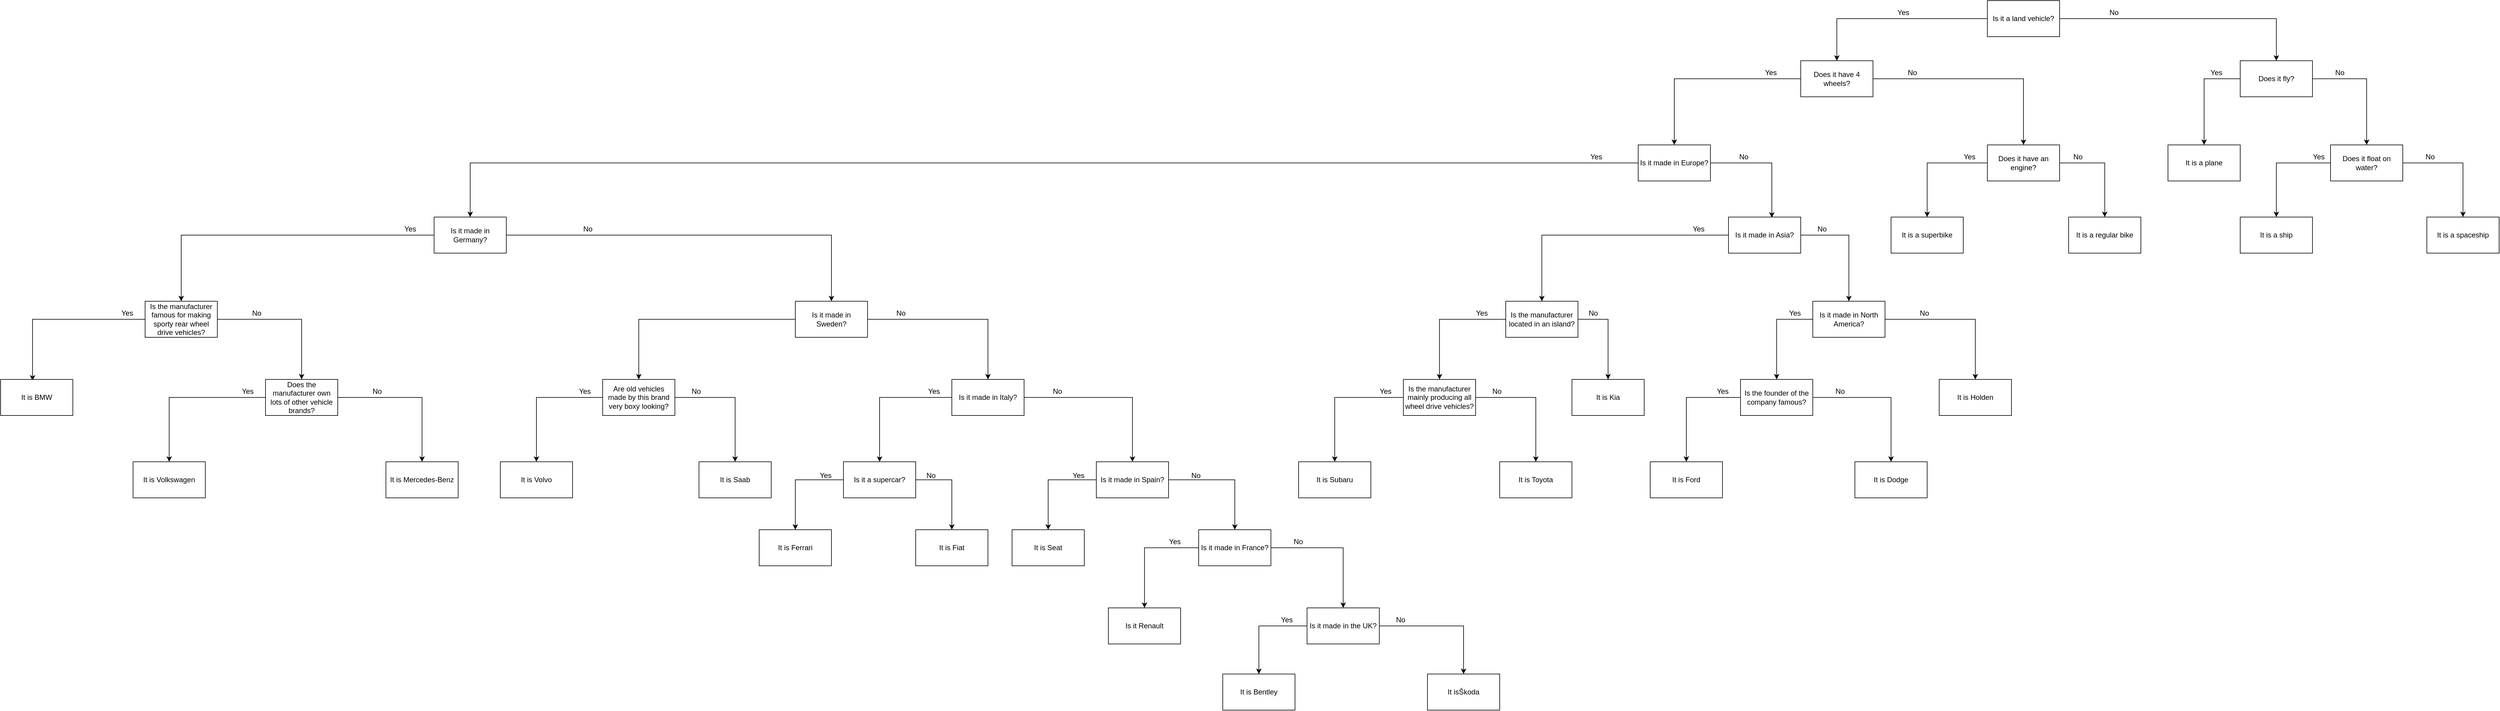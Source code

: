 <mxfile version="14.3.0" type="github">
  <diagram id="v0tCK7hvLTf_ZGROnLf3" name="Page-1">
    <mxGraphModel dx="7631" dy="2246" grid="1" gridSize="10" guides="1" tooltips="1" connect="1" arrows="1" fold="1" page="1" pageScale="1" pageWidth="1169" pageHeight="1654" math="0" shadow="0">
      <root>
        <mxCell id="0" />
        <mxCell id="1" parent="0" />
        <mxCell id="d1zsz3syYBLmQ0Gh38gO-14" style="edgeStyle=orthogonalEdgeStyle;rounded=0;orthogonalLoop=1;jettySize=auto;html=1;exitX=0;exitY=0.5;exitDx=0;exitDy=0;" edge="1" parent="1" source="d1zsz3syYBLmQ0Gh38gO-1" target="d1zsz3syYBLmQ0Gh38gO-4">
          <mxGeometry relative="1" as="geometry">
            <Array as="points">
              <mxPoint x="250" y="90" />
            </Array>
          </mxGeometry>
        </mxCell>
        <mxCell id="d1zsz3syYBLmQ0Gh38gO-15" style="edgeStyle=orthogonalEdgeStyle;rounded=0;orthogonalLoop=1;jettySize=auto;html=1;entryX=0.5;entryY=0;entryDx=0;entryDy=0;" edge="1" parent="1" source="d1zsz3syYBLmQ0Gh38gO-1" target="d1zsz3syYBLmQ0Gh38gO-5">
          <mxGeometry relative="1" as="geometry" />
        </mxCell>
        <mxCell id="d1zsz3syYBLmQ0Gh38gO-1" value="Is it a land vehicle?" style="rounded=0;whiteSpace=wrap;html=1;" vertex="1" parent="1">
          <mxGeometry x="500" y="60" width="120" height="60" as="geometry" />
        </mxCell>
        <mxCell id="d1zsz3syYBLmQ0Gh38gO-3" value="&lt;div&gt;Is it a car?&lt;/div&gt;" style="rounded=0;whiteSpace=wrap;html=1;" vertex="1" parent="1">
          <mxGeometry x="190" y="160" width="120" height="60" as="geometry" />
        </mxCell>
        <mxCell id="d1zsz3syYBLmQ0Gh38gO-27" style="edgeStyle=orthogonalEdgeStyle;rounded=0;orthogonalLoop=1;jettySize=auto;html=1;" edge="1" parent="1" source="d1zsz3syYBLmQ0Gh38gO-4" target="d1zsz3syYBLmQ0Gh38gO-26">
          <mxGeometry relative="1" as="geometry" />
        </mxCell>
        <mxCell id="d1zsz3syYBLmQ0Gh38gO-36" style="edgeStyle=orthogonalEdgeStyle;rounded=0;orthogonalLoop=1;jettySize=auto;html=1;" edge="1" parent="1" source="d1zsz3syYBLmQ0Gh38gO-4" target="d1zsz3syYBLmQ0Gh38gO-32">
          <mxGeometry relative="1" as="geometry" />
        </mxCell>
        <mxCell id="d1zsz3syYBLmQ0Gh38gO-4" value="&lt;div&gt;Does it have 4 wheels?&lt;/div&gt;" style="rounded=0;whiteSpace=wrap;html=1;" vertex="1" parent="1">
          <mxGeometry x="190" y="160" width="120" height="60" as="geometry" />
        </mxCell>
        <mxCell id="d1zsz3syYBLmQ0Gh38gO-16" style="edgeStyle=orthogonalEdgeStyle;rounded=0;orthogonalLoop=1;jettySize=auto;html=1;entryX=0.5;entryY=0;entryDx=0;entryDy=0;" edge="1" parent="1" source="d1zsz3syYBLmQ0Gh38gO-5" target="d1zsz3syYBLmQ0Gh38gO-6">
          <mxGeometry relative="1" as="geometry">
            <Array as="points">
              <mxPoint x="860" y="190" />
            </Array>
          </mxGeometry>
        </mxCell>
        <mxCell id="d1zsz3syYBLmQ0Gh38gO-17" style="edgeStyle=orthogonalEdgeStyle;rounded=0;orthogonalLoop=1;jettySize=auto;html=1;" edge="1" parent="1" source="d1zsz3syYBLmQ0Gh38gO-5" target="d1zsz3syYBLmQ0Gh38gO-7">
          <mxGeometry relative="1" as="geometry" />
        </mxCell>
        <mxCell id="d1zsz3syYBLmQ0Gh38gO-5" value="&lt;div&gt;Does it fly?&lt;br&gt;&lt;/div&gt;" style="rounded=0;whiteSpace=wrap;html=1;" vertex="1" parent="1">
          <mxGeometry x="920" y="160" width="120" height="60" as="geometry" />
        </mxCell>
        <mxCell id="d1zsz3syYBLmQ0Gh38gO-6" value="&lt;div&gt;It is a plane&lt;/div&gt;" style="rounded=0;whiteSpace=wrap;html=1;" vertex="1" parent="1">
          <mxGeometry x="800" y="300" width="120" height="60" as="geometry" />
        </mxCell>
        <mxCell id="d1zsz3syYBLmQ0Gh38gO-18" style="edgeStyle=orthogonalEdgeStyle;rounded=0;orthogonalLoop=1;jettySize=auto;html=1;entryX=0.5;entryY=0;entryDx=0;entryDy=0;" edge="1" parent="1" source="d1zsz3syYBLmQ0Gh38gO-7" target="d1zsz3syYBLmQ0Gh38gO-8">
          <mxGeometry relative="1" as="geometry">
            <Array as="points">
              <mxPoint x="980" y="330" />
            </Array>
          </mxGeometry>
        </mxCell>
        <mxCell id="d1zsz3syYBLmQ0Gh38gO-19" style="edgeStyle=orthogonalEdgeStyle;rounded=0;orthogonalLoop=1;jettySize=auto;html=1;entryX=0.5;entryY=0;entryDx=0;entryDy=0;" edge="1" parent="1" source="d1zsz3syYBLmQ0Gh38gO-7" target="d1zsz3syYBLmQ0Gh38gO-9">
          <mxGeometry relative="1" as="geometry" />
        </mxCell>
        <mxCell id="d1zsz3syYBLmQ0Gh38gO-7" value="&lt;div&gt;Does it float on water?&lt;/div&gt;" style="rounded=0;whiteSpace=wrap;html=1;" vertex="1" parent="1">
          <mxGeometry x="1070" y="300" width="120" height="60" as="geometry" />
        </mxCell>
        <mxCell id="d1zsz3syYBLmQ0Gh38gO-8" value="It is a ship" style="rounded=0;whiteSpace=wrap;html=1;" vertex="1" parent="1">
          <mxGeometry x="920" y="420" width="120" height="60" as="geometry" />
        </mxCell>
        <mxCell id="d1zsz3syYBLmQ0Gh38gO-9" value="It is a spaceship" style="rounded=0;whiteSpace=wrap;html=1;" vertex="1" parent="1">
          <mxGeometry x="1230" y="420" width="120" height="60" as="geometry" />
        </mxCell>
        <mxCell id="d1zsz3syYBLmQ0Gh38gO-20" value="Yes" style="text;html=1;align=center;verticalAlign=middle;resizable=0;points=[];autosize=1;" vertex="1" parent="1">
          <mxGeometry x="340" y="70" width="40" height="20" as="geometry" />
        </mxCell>
        <mxCell id="d1zsz3syYBLmQ0Gh38gO-21" value="Yes" style="text;html=1;align=center;verticalAlign=middle;resizable=0;points=[];autosize=1;" vertex="1" parent="1">
          <mxGeometry x="860" y="170" width="40" height="20" as="geometry" />
        </mxCell>
        <mxCell id="d1zsz3syYBLmQ0Gh38gO-22" value="Yes" style="text;html=1;align=center;verticalAlign=middle;resizable=0;points=[];autosize=1;" vertex="1" parent="1">
          <mxGeometry x="1030" y="310" width="40" height="20" as="geometry" />
        </mxCell>
        <mxCell id="d1zsz3syYBLmQ0Gh38gO-23" value="No" style="text;html=1;align=center;verticalAlign=middle;resizable=0;points=[];autosize=1;" vertex="1" parent="1">
          <mxGeometry x="695" y="70" width="30" height="20" as="geometry" />
        </mxCell>
        <mxCell id="d1zsz3syYBLmQ0Gh38gO-24" value="No" style="text;html=1;align=center;verticalAlign=middle;resizable=0;points=[];autosize=1;" vertex="1" parent="1">
          <mxGeometry x="1070" y="170" width="30" height="20" as="geometry" />
        </mxCell>
        <mxCell id="d1zsz3syYBLmQ0Gh38gO-25" value="No" style="text;html=1;align=center;verticalAlign=middle;resizable=0;points=[];autosize=1;" vertex="1" parent="1">
          <mxGeometry x="1220" y="310" width="30" height="20" as="geometry" />
        </mxCell>
        <mxCell id="d1zsz3syYBLmQ0Gh38gO-30" style="edgeStyle=orthogonalEdgeStyle;rounded=0;orthogonalLoop=1;jettySize=auto;html=1;entryX=0.5;entryY=0;entryDx=0;entryDy=0;" edge="1" parent="1" source="d1zsz3syYBLmQ0Gh38gO-26" target="d1zsz3syYBLmQ0Gh38gO-28">
          <mxGeometry relative="1" as="geometry" />
        </mxCell>
        <mxCell id="d1zsz3syYBLmQ0Gh38gO-31" style="edgeStyle=orthogonalEdgeStyle;rounded=0;orthogonalLoop=1;jettySize=auto;html=1;" edge="1" parent="1" source="d1zsz3syYBLmQ0Gh38gO-26" target="d1zsz3syYBLmQ0Gh38gO-29">
          <mxGeometry relative="1" as="geometry" />
        </mxCell>
        <mxCell id="d1zsz3syYBLmQ0Gh38gO-26" value="Does it have an engine?" style="rounded=0;whiteSpace=wrap;html=1;" vertex="1" parent="1">
          <mxGeometry x="500" y="300" width="120" height="60" as="geometry" />
        </mxCell>
        <mxCell id="d1zsz3syYBLmQ0Gh38gO-28" value="&lt;div&gt;It is a superbike&lt;br&gt;&lt;/div&gt;" style="rounded=0;whiteSpace=wrap;html=1;" vertex="1" parent="1">
          <mxGeometry x="340" y="420" width="120" height="60" as="geometry" />
        </mxCell>
        <mxCell id="d1zsz3syYBLmQ0Gh38gO-29" value="It is a regular bike" style="rounded=0;whiteSpace=wrap;html=1;" vertex="1" parent="1">
          <mxGeometry x="635" y="420" width="120" height="60" as="geometry" />
        </mxCell>
        <mxCell id="d1zsz3syYBLmQ0Gh38gO-40" style="edgeStyle=orthogonalEdgeStyle;rounded=0;orthogonalLoop=1;jettySize=auto;html=1;entryX=0.6;entryY=0.017;entryDx=0;entryDy=0;entryPerimeter=0;" edge="1" parent="1" source="d1zsz3syYBLmQ0Gh38gO-32" target="d1zsz3syYBLmQ0Gh38gO-39">
          <mxGeometry relative="1" as="geometry">
            <Array as="points">
              <mxPoint x="142" y="330" />
            </Array>
          </mxGeometry>
        </mxCell>
        <mxCell id="d1zsz3syYBLmQ0Gh38gO-41" style="edgeStyle=orthogonalEdgeStyle;rounded=0;orthogonalLoop=1;jettySize=auto;html=1;entryX=0.5;entryY=0;entryDx=0;entryDy=0;" edge="1" parent="1" source="d1zsz3syYBLmQ0Gh38gO-32" target="d1zsz3syYBLmQ0Gh38gO-38">
          <mxGeometry relative="1" as="geometry" />
        </mxCell>
        <mxCell id="d1zsz3syYBLmQ0Gh38gO-32" value="Is it made in Europe?" style="rounded=0;whiteSpace=wrap;html=1;" vertex="1" parent="1">
          <mxGeometry x="-80" y="300" width="120" height="60" as="geometry" />
        </mxCell>
        <mxCell id="d1zsz3syYBLmQ0Gh38gO-33" value="No" style="text;html=1;align=center;verticalAlign=middle;resizable=0;points=[];autosize=1;" vertex="1" parent="1">
          <mxGeometry x="360" y="170" width="30" height="20" as="geometry" />
        </mxCell>
        <mxCell id="d1zsz3syYBLmQ0Gh38gO-34" value="No" style="text;html=1;align=center;verticalAlign=middle;resizable=0;points=[];autosize=1;" vertex="1" parent="1">
          <mxGeometry x="635" y="310" width="30" height="20" as="geometry" />
        </mxCell>
        <mxCell id="d1zsz3syYBLmQ0Gh38gO-35" value="Yes" style="text;html=1;align=center;verticalAlign=middle;resizable=0;points=[];autosize=1;" vertex="1" parent="1">
          <mxGeometry x="450" y="310" width="40" height="20" as="geometry" />
        </mxCell>
        <mxCell id="d1zsz3syYBLmQ0Gh38gO-37" value="Yes" style="text;html=1;align=center;verticalAlign=middle;resizable=0;points=[];autosize=1;" vertex="1" parent="1">
          <mxGeometry x="120" y="170" width="40" height="20" as="geometry" />
        </mxCell>
        <mxCell id="d1zsz3syYBLmQ0Gh38gO-63" style="edgeStyle=orthogonalEdgeStyle;rounded=0;orthogonalLoop=1;jettySize=auto;html=1;entryX=0.5;entryY=0;entryDx=0;entryDy=0;" edge="1" parent="1" source="d1zsz3syYBLmQ0Gh38gO-38" target="d1zsz3syYBLmQ0Gh38gO-62">
          <mxGeometry relative="1" as="geometry" />
        </mxCell>
        <mxCell id="d1zsz3syYBLmQ0Gh38gO-74" style="edgeStyle=orthogonalEdgeStyle;rounded=0;orthogonalLoop=1;jettySize=auto;html=1;" edge="1" parent="1" source="d1zsz3syYBLmQ0Gh38gO-38" target="d1zsz3syYBLmQ0Gh38gO-73">
          <mxGeometry relative="1" as="geometry" />
        </mxCell>
        <mxCell id="d1zsz3syYBLmQ0Gh38gO-38" value="Is it made in Germany?" style="rounded=0;whiteSpace=wrap;html=1;" vertex="1" parent="1">
          <mxGeometry x="-2080" y="420" width="120" height="60" as="geometry" />
        </mxCell>
        <mxCell id="d1zsz3syYBLmQ0Gh38gO-43" style="edgeStyle=orthogonalEdgeStyle;rounded=0;orthogonalLoop=1;jettySize=auto;html=1;" edge="1" parent="1" source="d1zsz3syYBLmQ0Gh38gO-39" target="d1zsz3syYBLmQ0Gh38gO-42">
          <mxGeometry relative="1" as="geometry" />
        </mxCell>
        <mxCell id="d1zsz3syYBLmQ0Gh38gO-45" style="edgeStyle=orthogonalEdgeStyle;rounded=0;orthogonalLoop=1;jettySize=auto;html=1;" edge="1" parent="1" source="d1zsz3syYBLmQ0Gh38gO-39" target="d1zsz3syYBLmQ0Gh38gO-44">
          <mxGeometry relative="1" as="geometry" />
        </mxCell>
        <mxCell id="d1zsz3syYBLmQ0Gh38gO-39" value="Is it made in Asia?" style="rounded=0;whiteSpace=wrap;html=1;" vertex="1" parent="1">
          <mxGeometry x="70" y="420" width="120" height="60" as="geometry" />
        </mxCell>
        <mxCell id="d1zsz3syYBLmQ0Gh38gO-48" style="edgeStyle=orthogonalEdgeStyle;rounded=0;orthogonalLoop=1;jettySize=auto;html=1;" edge="1" parent="1" source="d1zsz3syYBLmQ0Gh38gO-42" target="d1zsz3syYBLmQ0Gh38gO-46">
          <mxGeometry relative="1" as="geometry">
            <Array as="points">
              <mxPoint x="150" y="590" />
            </Array>
          </mxGeometry>
        </mxCell>
        <mxCell id="d1zsz3syYBLmQ0Gh38gO-135" style="edgeStyle=orthogonalEdgeStyle;rounded=0;orthogonalLoop=1;jettySize=auto;html=1;" edge="1" parent="1" source="d1zsz3syYBLmQ0Gh38gO-42" target="d1zsz3syYBLmQ0Gh38gO-134">
          <mxGeometry relative="1" as="geometry" />
        </mxCell>
        <mxCell id="d1zsz3syYBLmQ0Gh38gO-42" value="Is it made in North America?" style="rounded=0;whiteSpace=wrap;html=1;" vertex="1" parent="1">
          <mxGeometry x="210" y="560" width="120" height="60" as="geometry" />
        </mxCell>
        <mxCell id="d1zsz3syYBLmQ0Gh38gO-53" style="edgeStyle=orthogonalEdgeStyle;rounded=0;orthogonalLoop=1;jettySize=auto;html=1;entryX=0.5;entryY=0;entryDx=0;entryDy=0;" edge="1" parent="1" source="d1zsz3syYBLmQ0Gh38gO-44" target="d1zsz3syYBLmQ0Gh38gO-52">
          <mxGeometry relative="1" as="geometry">
            <Array as="points">
              <mxPoint x="-130" y="590" />
            </Array>
          </mxGeometry>
        </mxCell>
        <mxCell id="d1zsz3syYBLmQ0Gh38gO-55" style="edgeStyle=orthogonalEdgeStyle;rounded=0;orthogonalLoop=1;jettySize=auto;html=1;" edge="1" parent="1" source="d1zsz3syYBLmQ0Gh38gO-44" target="d1zsz3syYBLmQ0Gh38gO-54">
          <mxGeometry relative="1" as="geometry" />
        </mxCell>
        <mxCell id="d1zsz3syYBLmQ0Gh38gO-44" value="Is the manufacturer located in an island?" style="rounded=0;whiteSpace=wrap;html=1;" vertex="1" parent="1">
          <mxGeometry x="-300" y="560" width="120" height="60" as="geometry" />
        </mxCell>
        <mxCell id="d1zsz3syYBLmQ0Gh38gO-49" style="edgeStyle=orthogonalEdgeStyle;rounded=0;orthogonalLoop=1;jettySize=auto;html=1;entryX=0.5;entryY=0;entryDx=0;entryDy=0;" edge="1" parent="1" source="d1zsz3syYBLmQ0Gh38gO-46" target="d1zsz3syYBLmQ0Gh38gO-47">
          <mxGeometry relative="1" as="geometry" />
        </mxCell>
        <mxCell id="d1zsz3syYBLmQ0Gh38gO-51" style="edgeStyle=orthogonalEdgeStyle;rounded=0;orthogonalLoop=1;jettySize=auto;html=1;entryX=0.5;entryY=0;entryDx=0;entryDy=0;" edge="1" parent="1" source="d1zsz3syYBLmQ0Gh38gO-46" target="d1zsz3syYBLmQ0Gh38gO-50">
          <mxGeometry relative="1" as="geometry" />
        </mxCell>
        <mxCell id="d1zsz3syYBLmQ0Gh38gO-46" value="Is the founder of the company famous?" style="rounded=0;whiteSpace=wrap;html=1;" vertex="1" parent="1">
          <mxGeometry x="90" y="690" width="120" height="60" as="geometry" />
        </mxCell>
        <mxCell id="d1zsz3syYBLmQ0Gh38gO-47" value="It is Ford" style="rounded=0;whiteSpace=wrap;html=1;" vertex="1" parent="1">
          <mxGeometry x="-60" y="827" width="120" height="60" as="geometry" />
        </mxCell>
        <mxCell id="d1zsz3syYBLmQ0Gh38gO-50" value="It is Dodge" style="rounded=0;whiteSpace=wrap;html=1;" vertex="1" parent="1">
          <mxGeometry x="280" y="827" width="120" height="60" as="geometry" />
        </mxCell>
        <mxCell id="d1zsz3syYBLmQ0Gh38gO-52" value="It is Kia" style="rounded=0;whiteSpace=wrap;html=1;" vertex="1" parent="1">
          <mxGeometry x="-190" y="690" width="120" height="60" as="geometry" />
        </mxCell>
        <mxCell id="d1zsz3syYBLmQ0Gh38gO-59" style="edgeStyle=orthogonalEdgeStyle;rounded=0;orthogonalLoop=1;jettySize=auto;html=1;" edge="1" parent="1" source="d1zsz3syYBLmQ0Gh38gO-54" target="d1zsz3syYBLmQ0Gh38gO-58">
          <mxGeometry relative="1" as="geometry" />
        </mxCell>
        <mxCell id="d1zsz3syYBLmQ0Gh38gO-60" style="edgeStyle=orthogonalEdgeStyle;rounded=0;orthogonalLoop=1;jettySize=auto;html=1;" edge="1" parent="1" source="d1zsz3syYBLmQ0Gh38gO-54" target="d1zsz3syYBLmQ0Gh38gO-57">
          <mxGeometry relative="1" as="geometry" />
        </mxCell>
        <mxCell id="d1zsz3syYBLmQ0Gh38gO-54" value="Is the manufacturer mainly producing all wheel drive vehicles?" style="rounded=0;whiteSpace=wrap;html=1;" vertex="1" parent="1">
          <mxGeometry x="-470" y="690" width="120" height="60" as="geometry" />
        </mxCell>
        <mxCell id="d1zsz3syYBLmQ0Gh38gO-57" value="&lt;div&gt;It is Subaru&lt;/div&gt;" style="rounded=0;whiteSpace=wrap;html=1;" vertex="1" parent="1">
          <mxGeometry x="-644" y="827" width="120" height="60" as="geometry" />
        </mxCell>
        <mxCell id="d1zsz3syYBLmQ0Gh38gO-58" value="It is Toyota" style="rounded=0;whiteSpace=wrap;html=1;" vertex="1" parent="1">
          <mxGeometry x="-310" y="827" width="120" height="60" as="geometry" />
        </mxCell>
        <mxCell id="d1zsz3syYBLmQ0Gh38gO-65" style="edgeStyle=orthogonalEdgeStyle;rounded=0;orthogonalLoop=1;jettySize=auto;html=1;entryX=0.442;entryY=0.033;entryDx=0;entryDy=0;entryPerimeter=0;" edge="1" parent="1" source="d1zsz3syYBLmQ0Gh38gO-62" target="d1zsz3syYBLmQ0Gh38gO-64">
          <mxGeometry relative="1" as="geometry" />
        </mxCell>
        <mxCell id="d1zsz3syYBLmQ0Gh38gO-68" style="edgeStyle=orthogonalEdgeStyle;rounded=0;orthogonalLoop=1;jettySize=auto;html=1;" edge="1" parent="1" source="d1zsz3syYBLmQ0Gh38gO-62" target="d1zsz3syYBLmQ0Gh38gO-66">
          <mxGeometry relative="1" as="geometry" />
        </mxCell>
        <mxCell id="d1zsz3syYBLmQ0Gh38gO-62" value="&lt;div&gt;Is the manufacturer famous for making sporty rear wheel drive vehicles?&lt;/div&gt;" style="rounded=0;whiteSpace=wrap;html=1;" vertex="1" parent="1">
          <mxGeometry x="-2560" y="560" width="120" height="60" as="geometry" />
        </mxCell>
        <mxCell id="d1zsz3syYBLmQ0Gh38gO-64" value="It is BMW" style="rounded=0;whiteSpace=wrap;html=1;" vertex="1" parent="1">
          <mxGeometry x="-2800" y="690" width="120" height="60" as="geometry" />
        </mxCell>
        <mxCell id="d1zsz3syYBLmQ0Gh38gO-71" style="edgeStyle=orthogonalEdgeStyle;rounded=0;orthogonalLoop=1;jettySize=auto;html=1;" edge="1" parent="1" source="d1zsz3syYBLmQ0Gh38gO-66" target="d1zsz3syYBLmQ0Gh38gO-69">
          <mxGeometry relative="1" as="geometry" />
        </mxCell>
        <mxCell id="d1zsz3syYBLmQ0Gh38gO-72" style="edgeStyle=orthogonalEdgeStyle;rounded=0;orthogonalLoop=1;jettySize=auto;html=1;" edge="1" parent="1" source="d1zsz3syYBLmQ0Gh38gO-66" target="d1zsz3syYBLmQ0Gh38gO-70">
          <mxGeometry relative="1" as="geometry" />
        </mxCell>
        <mxCell id="d1zsz3syYBLmQ0Gh38gO-66" value="Does the manufacturer own lots of other vehicle brands?" style="rounded=0;whiteSpace=wrap;html=1;" vertex="1" parent="1">
          <mxGeometry x="-2360" y="690" width="120" height="60" as="geometry" />
        </mxCell>
        <mxCell id="d1zsz3syYBLmQ0Gh38gO-69" value="It is Volkswagen" style="rounded=0;whiteSpace=wrap;html=1;" vertex="1" parent="1">
          <mxGeometry x="-2580" y="827" width="120" height="60" as="geometry" />
        </mxCell>
        <mxCell id="d1zsz3syYBLmQ0Gh38gO-70" value="It is Mercedes-Benz" style="rounded=0;whiteSpace=wrap;html=1;" vertex="1" parent="1">
          <mxGeometry x="-2160" y="827" width="120" height="60" as="geometry" />
        </mxCell>
        <mxCell id="d1zsz3syYBLmQ0Gh38gO-76" style="edgeStyle=orthogonalEdgeStyle;rounded=0;orthogonalLoop=1;jettySize=auto;html=1;" edge="1" parent="1" source="d1zsz3syYBLmQ0Gh38gO-73" target="d1zsz3syYBLmQ0Gh38gO-75">
          <mxGeometry relative="1" as="geometry" />
        </mxCell>
        <mxCell id="d1zsz3syYBLmQ0Gh38gO-82" style="edgeStyle=orthogonalEdgeStyle;rounded=0;orthogonalLoop=1;jettySize=auto;html=1;" edge="1" parent="1" source="d1zsz3syYBLmQ0Gh38gO-73" target="d1zsz3syYBLmQ0Gh38gO-81">
          <mxGeometry relative="1" as="geometry" />
        </mxCell>
        <mxCell id="d1zsz3syYBLmQ0Gh38gO-73" value="Is it made in Sweden?" style="rounded=0;whiteSpace=wrap;html=1;" vertex="1" parent="1">
          <mxGeometry x="-1480" y="560" width="120" height="60" as="geometry" />
        </mxCell>
        <mxCell id="d1zsz3syYBLmQ0Gh38gO-78" style="edgeStyle=orthogonalEdgeStyle;rounded=0;orthogonalLoop=1;jettySize=auto;html=1;" edge="1" parent="1" source="d1zsz3syYBLmQ0Gh38gO-75" target="d1zsz3syYBLmQ0Gh38gO-77">
          <mxGeometry relative="1" as="geometry" />
        </mxCell>
        <mxCell id="d1zsz3syYBLmQ0Gh38gO-80" style="edgeStyle=orthogonalEdgeStyle;rounded=0;orthogonalLoop=1;jettySize=auto;html=1;" edge="1" parent="1" source="d1zsz3syYBLmQ0Gh38gO-75" target="d1zsz3syYBLmQ0Gh38gO-79">
          <mxGeometry relative="1" as="geometry" />
        </mxCell>
        <mxCell id="d1zsz3syYBLmQ0Gh38gO-75" value="Are old vehicles made by this brand very boxy looking?" style="rounded=0;whiteSpace=wrap;html=1;" vertex="1" parent="1">
          <mxGeometry x="-1800" y="690" width="120" height="60" as="geometry" />
        </mxCell>
        <mxCell id="d1zsz3syYBLmQ0Gh38gO-77" value="It is Volvo" style="rounded=0;whiteSpace=wrap;html=1;" vertex="1" parent="1">
          <mxGeometry x="-1970" y="827" width="120" height="60" as="geometry" />
        </mxCell>
        <mxCell id="d1zsz3syYBLmQ0Gh38gO-79" value="It is Saab" style="rounded=0;whiteSpace=wrap;html=1;" vertex="1" parent="1">
          <mxGeometry x="-1640" y="827" width="120" height="60" as="geometry" />
        </mxCell>
        <mxCell id="d1zsz3syYBLmQ0Gh38gO-84" style="edgeStyle=orthogonalEdgeStyle;rounded=0;orthogonalLoop=1;jettySize=auto;html=1;entryX=0.5;entryY=0;entryDx=0;entryDy=0;" edge="1" parent="1" source="d1zsz3syYBLmQ0Gh38gO-81" target="d1zsz3syYBLmQ0Gh38gO-83">
          <mxGeometry relative="1" as="geometry" />
        </mxCell>
        <mxCell id="d1zsz3syYBLmQ0Gh38gO-87" style="edgeStyle=orthogonalEdgeStyle;rounded=0;orthogonalLoop=1;jettySize=auto;html=1;" edge="1" parent="1" source="d1zsz3syYBLmQ0Gh38gO-81" target="d1zsz3syYBLmQ0Gh38gO-86">
          <mxGeometry relative="1" as="geometry" />
        </mxCell>
        <mxCell id="d1zsz3syYBLmQ0Gh38gO-81" value="Is it made in Italy?" style="rounded=0;whiteSpace=wrap;html=1;" vertex="1" parent="1">
          <mxGeometry x="-1220" y="690" width="120" height="60" as="geometry" />
        </mxCell>
        <mxCell id="d1zsz3syYBLmQ0Gh38gO-93" style="edgeStyle=orthogonalEdgeStyle;rounded=0;orthogonalLoop=1;jettySize=auto;html=1;entryX=0.5;entryY=0;entryDx=0;entryDy=0;" edge="1" parent="1" source="d1zsz3syYBLmQ0Gh38gO-83" target="d1zsz3syYBLmQ0Gh38gO-92">
          <mxGeometry relative="1" as="geometry" />
        </mxCell>
        <mxCell id="d1zsz3syYBLmQ0Gh38gO-95" style="edgeStyle=orthogonalEdgeStyle;rounded=0;orthogonalLoop=1;jettySize=auto;html=1;entryX=0.5;entryY=0;entryDx=0;entryDy=0;" edge="1" parent="1" source="d1zsz3syYBLmQ0Gh38gO-83" target="d1zsz3syYBLmQ0Gh38gO-94">
          <mxGeometry relative="1" as="geometry">
            <Array as="points">
              <mxPoint x="-1220" y="857" />
            </Array>
          </mxGeometry>
        </mxCell>
        <mxCell id="d1zsz3syYBLmQ0Gh38gO-83" value="Is it a supercar?" style="rounded=0;whiteSpace=wrap;html=1;" vertex="1" parent="1">
          <mxGeometry x="-1400" y="827" width="120" height="60" as="geometry" />
        </mxCell>
        <mxCell id="d1zsz3syYBLmQ0Gh38gO-89" style="edgeStyle=orthogonalEdgeStyle;rounded=0;orthogonalLoop=1;jettySize=auto;html=1;" edge="1" parent="1" source="d1zsz3syYBLmQ0Gh38gO-86" target="d1zsz3syYBLmQ0Gh38gO-88">
          <mxGeometry relative="1" as="geometry" />
        </mxCell>
        <mxCell id="d1zsz3syYBLmQ0Gh38gO-91" style="edgeStyle=orthogonalEdgeStyle;rounded=0;orthogonalLoop=1;jettySize=auto;html=1;" edge="1" parent="1" source="d1zsz3syYBLmQ0Gh38gO-86" target="d1zsz3syYBLmQ0Gh38gO-90">
          <mxGeometry relative="1" as="geometry" />
        </mxCell>
        <mxCell id="d1zsz3syYBLmQ0Gh38gO-86" value="Is it made in Spain?" style="rounded=0;whiteSpace=wrap;html=1;" vertex="1" parent="1">
          <mxGeometry x="-980" y="827" width="120" height="60" as="geometry" />
        </mxCell>
        <mxCell id="d1zsz3syYBLmQ0Gh38gO-88" value="It is Seat" style="rounded=0;whiteSpace=wrap;html=1;" vertex="1" parent="1">
          <mxGeometry x="-1120" y="940" width="120" height="60" as="geometry" />
        </mxCell>
        <mxCell id="d1zsz3syYBLmQ0Gh38gO-97" style="edgeStyle=orthogonalEdgeStyle;rounded=0;orthogonalLoop=1;jettySize=auto;html=1;entryX=0.5;entryY=0;entryDx=0;entryDy=0;" edge="1" parent="1" source="d1zsz3syYBLmQ0Gh38gO-90" target="d1zsz3syYBLmQ0Gh38gO-96">
          <mxGeometry relative="1" as="geometry" />
        </mxCell>
        <mxCell id="d1zsz3syYBLmQ0Gh38gO-99" style="edgeStyle=orthogonalEdgeStyle;rounded=0;orthogonalLoop=1;jettySize=auto;html=1;entryX=0.5;entryY=0;entryDx=0;entryDy=0;" edge="1" parent="1" source="d1zsz3syYBLmQ0Gh38gO-90" target="d1zsz3syYBLmQ0Gh38gO-98">
          <mxGeometry relative="1" as="geometry" />
        </mxCell>
        <mxCell id="d1zsz3syYBLmQ0Gh38gO-90" value="Is it made in France?" style="rounded=0;whiteSpace=wrap;html=1;" vertex="1" parent="1">
          <mxGeometry x="-810" y="940" width="120" height="60" as="geometry" />
        </mxCell>
        <mxCell id="d1zsz3syYBLmQ0Gh38gO-92" value="It is Ferrari" style="rounded=0;whiteSpace=wrap;html=1;" vertex="1" parent="1">
          <mxGeometry x="-1540" y="940" width="120" height="60" as="geometry" />
        </mxCell>
        <mxCell id="d1zsz3syYBLmQ0Gh38gO-94" value="It is Fiat" style="rounded=0;whiteSpace=wrap;html=1;" vertex="1" parent="1">
          <mxGeometry x="-1280" y="940" width="120" height="60" as="geometry" />
        </mxCell>
        <mxCell id="d1zsz3syYBLmQ0Gh38gO-96" value="Is it Renault" style="rounded=0;whiteSpace=wrap;html=1;" vertex="1" parent="1">
          <mxGeometry x="-960" y="1070" width="120" height="60" as="geometry" />
        </mxCell>
        <mxCell id="d1zsz3syYBLmQ0Gh38gO-101" style="edgeStyle=orthogonalEdgeStyle;rounded=0;orthogonalLoop=1;jettySize=auto;html=1;entryX=0.5;entryY=0;entryDx=0;entryDy=0;" edge="1" parent="1" source="d1zsz3syYBLmQ0Gh38gO-98" target="d1zsz3syYBLmQ0Gh38gO-100">
          <mxGeometry relative="1" as="geometry" />
        </mxCell>
        <mxCell id="d1zsz3syYBLmQ0Gh38gO-103" style="edgeStyle=orthogonalEdgeStyle;rounded=0;orthogonalLoop=1;jettySize=auto;html=1;" edge="1" parent="1" source="d1zsz3syYBLmQ0Gh38gO-98" target="d1zsz3syYBLmQ0Gh38gO-102">
          <mxGeometry relative="1" as="geometry" />
        </mxCell>
        <mxCell id="d1zsz3syYBLmQ0Gh38gO-98" value="Is it made in the UK?" style="rounded=0;whiteSpace=wrap;html=1;" vertex="1" parent="1">
          <mxGeometry x="-630" y="1070" width="120" height="60" as="geometry" />
        </mxCell>
        <mxCell id="d1zsz3syYBLmQ0Gh38gO-100" value="It is Bentley" style="rounded=0;whiteSpace=wrap;html=1;" vertex="1" parent="1">
          <mxGeometry x="-770" y="1180" width="120" height="60" as="geometry" />
        </mxCell>
        <mxCell id="d1zsz3syYBLmQ0Gh38gO-102" value="&lt;div&gt;It isŠkoda&lt;/div&gt;" style="rounded=0;whiteSpace=wrap;html=1;" vertex="1" parent="1">
          <mxGeometry x="-430" y="1180" width="120" height="60" as="geometry" />
        </mxCell>
        <mxCell id="d1zsz3syYBLmQ0Gh38gO-104" value="Yes" style="text;html=1;align=center;verticalAlign=middle;resizable=0;points=[];autosize=1;" vertex="1" parent="1">
          <mxGeometry x="-170" y="310" width="40" height="20" as="geometry" />
        </mxCell>
        <mxCell id="d1zsz3syYBLmQ0Gh38gO-105" value="Yes" style="text;html=1;align=center;verticalAlign=middle;resizable=0;points=[];autosize=1;" vertex="1" parent="1">
          <mxGeometry y="430" width="40" height="20" as="geometry" />
        </mxCell>
        <mxCell id="d1zsz3syYBLmQ0Gh38gO-106" value="Yes" style="text;html=1;align=center;verticalAlign=middle;resizable=0;points=[];autosize=1;" vertex="1" parent="1">
          <mxGeometry x="-360" y="570" width="40" height="20" as="geometry" />
        </mxCell>
        <mxCell id="d1zsz3syYBLmQ0Gh38gO-107" value="Yes" style="text;html=1;align=center;verticalAlign=middle;resizable=0;points=[];autosize=1;" vertex="1" parent="1">
          <mxGeometry x="160" y="570" width="40" height="20" as="geometry" />
        </mxCell>
        <mxCell id="d1zsz3syYBLmQ0Gh38gO-108" value="Yes" style="text;html=1;align=center;verticalAlign=middle;resizable=0;points=[];autosize=1;" vertex="1" parent="1">
          <mxGeometry x="40" y="700" width="40" height="20" as="geometry" />
        </mxCell>
        <mxCell id="d1zsz3syYBLmQ0Gh38gO-109" value="Yes" style="text;html=1;align=center;verticalAlign=middle;resizable=0;points=[];autosize=1;" vertex="1" parent="1">
          <mxGeometry x="-520" y="700" width="40" height="20" as="geometry" />
        </mxCell>
        <mxCell id="d1zsz3syYBLmQ0Gh38gO-110" value="Yes" style="text;html=1;align=center;verticalAlign=middle;resizable=0;points=[];autosize=1;" vertex="1" parent="1">
          <mxGeometry x="-1030" y="840" width="40" height="20" as="geometry" />
        </mxCell>
        <mxCell id="d1zsz3syYBLmQ0Gh38gO-111" value="Yes" style="text;html=1;align=center;verticalAlign=middle;resizable=0;points=[];autosize=1;" vertex="1" parent="1">
          <mxGeometry x="-1270" y="700" width="40" height="20" as="geometry" />
        </mxCell>
        <mxCell id="d1zsz3syYBLmQ0Gh38gO-112" value="Yes" style="text;html=1;align=center;verticalAlign=middle;resizable=0;points=[];autosize=1;" vertex="1" parent="1">
          <mxGeometry x="-1450" y="840" width="40" height="20" as="geometry" />
        </mxCell>
        <mxCell id="d1zsz3syYBLmQ0Gh38gO-113" value="Yes" style="text;html=1;align=center;verticalAlign=middle;resizable=0;points=[];autosize=1;" vertex="1" parent="1">
          <mxGeometry x="-870" y="950" width="40" height="20" as="geometry" />
        </mxCell>
        <mxCell id="d1zsz3syYBLmQ0Gh38gO-114" value="Yes" style="text;html=1;align=center;verticalAlign=middle;resizable=0;points=[];autosize=1;" vertex="1" parent="1">
          <mxGeometry x="-684" y="1080" width="40" height="20" as="geometry" />
        </mxCell>
        <mxCell id="d1zsz3syYBLmQ0Gh38gO-115" value="Yes" style="text;html=1;align=center;verticalAlign=middle;resizable=0;points=[];autosize=1;" vertex="1" parent="1">
          <mxGeometry x="-1850" y="700" width="40" height="20" as="geometry" />
        </mxCell>
        <mxCell id="d1zsz3syYBLmQ0Gh38gO-116" value="Yes" style="text;html=1;align=center;verticalAlign=middle;resizable=0;points=[];autosize=1;" vertex="1" parent="1">
          <mxGeometry x="-2410" y="700" width="40" height="20" as="geometry" />
        </mxCell>
        <mxCell id="d1zsz3syYBLmQ0Gh38gO-117" value="Yes" style="text;html=1;align=center;verticalAlign=middle;resizable=0;points=[];autosize=1;" vertex="1" parent="1">
          <mxGeometry x="-2140" y="430" width="40" height="20" as="geometry" />
        </mxCell>
        <mxCell id="d1zsz3syYBLmQ0Gh38gO-118" value="Yes" style="text;html=1;align=center;verticalAlign=middle;resizable=0;points=[];autosize=1;" vertex="1" parent="1">
          <mxGeometry x="-2610" y="570" width="40" height="20" as="geometry" />
        </mxCell>
        <mxCell id="d1zsz3syYBLmQ0Gh38gO-119" value="No" style="text;html=1;align=center;verticalAlign=middle;resizable=0;points=[];autosize=1;" vertex="1" parent="1">
          <mxGeometry x="210" y="430" width="30" height="20" as="geometry" />
        </mxCell>
        <mxCell id="d1zsz3syYBLmQ0Gh38gO-120" value="No" style="text;html=1;align=center;verticalAlign=middle;resizable=0;points=[];autosize=1;" vertex="1" parent="1">
          <mxGeometry x="240" y="700" width="30" height="20" as="geometry" />
        </mxCell>
        <mxCell id="d1zsz3syYBLmQ0Gh38gO-121" value="No" style="text;html=1;align=center;verticalAlign=middle;resizable=0;points=[];autosize=1;" vertex="1" parent="1">
          <mxGeometry x="-170" y="570" width="30" height="20" as="geometry" />
        </mxCell>
        <mxCell id="d1zsz3syYBLmQ0Gh38gO-122" value="No" style="text;html=1;align=center;verticalAlign=middle;resizable=0;points=[];autosize=1;" vertex="1" parent="1">
          <mxGeometry x="-330" y="700" width="30" height="20" as="geometry" />
        </mxCell>
        <mxCell id="d1zsz3syYBLmQ0Gh38gO-123" value="No" style="text;html=1;align=center;verticalAlign=middle;resizable=0;points=[];autosize=1;" vertex="1" parent="1">
          <mxGeometry x="80" y="310" width="30" height="20" as="geometry" />
        </mxCell>
        <mxCell id="d1zsz3syYBLmQ0Gh38gO-124" value="No" style="text;html=1;align=center;verticalAlign=middle;resizable=0;points=[];autosize=1;" vertex="1" parent="1">
          <mxGeometry x="-660" y="950" width="30" height="20" as="geometry" />
        </mxCell>
        <mxCell id="d1zsz3syYBLmQ0Gh38gO-125" value="No" style="text;html=1;align=center;verticalAlign=middle;resizable=0;points=[];autosize=1;" vertex="1" parent="1">
          <mxGeometry x="-830" y="840" width="30" height="20" as="geometry" />
        </mxCell>
        <mxCell id="d1zsz3syYBLmQ0Gh38gO-126" value="No" style="text;html=1;align=center;verticalAlign=middle;resizable=0;points=[];autosize=1;" vertex="1" parent="1">
          <mxGeometry x="-490" y="1080" width="30" height="20" as="geometry" />
        </mxCell>
        <mxCell id="d1zsz3syYBLmQ0Gh38gO-127" value="No" style="text;html=1;align=center;verticalAlign=middle;resizable=0;points=[];autosize=1;" vertex="1" parent="1">
          <mxGeometry x="-1060" y="700" width="30" height="20" as="geometry" />
        </mxCell>
        <mxCell id="d1zsz3syYBLmQ0Gh38gO-128" value="No" style="text;html=1;align=center;verticalAlign=middle;resizable=0;points=[];autosize=1;" vertex="1" parent="1">
          <mxGeometry x="-1270" y="840" width="30" height="20" as="geometry" />
        </mxCell>
        <mxCell id="d1zsz3syYBLmQ0Gh38gO-129" value="No" style="text;html=1;align=center;verticalAlign=middle;resizable=0;points=[];autosize=1;" vertex="1" parent="1">
          <mxGeometry x="-1660" y="700" width="30" height="20" as="geometry" />
        </mxCell>
        <mxCell id="d1zsz3syYBLmQ0Gh38gO-130" value="No" style="text;html=1;align=center;verticalAlign=middle;resizable=0;points=[];autosize=1;" vertex="1" parent="1">
          <mxGeometry x="-1320" y="570" width="30" height="20" as="geometry" />
        </mxCell>
        <mxCell id="d1zsz3syYBLmQ0Gh38gO-131" value="No" style="text;html=1;align=center;verticalAlign=middle;resizable=0;points=[];autosize=1;" vertex="1" parent="1">
          <mxGeometry x="-1840" y="430" width="30" height="20" as="geometry" />
        </mxCell>
        <mxCell id="d1zsz3syYBLmQ0Gh38gO-132" value="No" style="text;html=1;align=center;verticalAlign=middle;resizable=0;points=[];autosize=1;" vertex="1" parent="1">
          <mxGeometry x="-2390" y="570" width="30" height="20" as="geometry" />
        </mxCell>
        <mxCell id="d1zsz3syYBLmQ0Gh38gO-133" value="No" style="text;html=1;align=center;verticalAlign=middle;resizable=0;points=[];autosize=1;" vertex="1" parent="1">
          <mxGeometry x="-2190" y="700" width="30" height="20" as="geometry" />
        </mxCell>
        <mxCell id="d1zsz3syYBLmQ0Gh38gO-134" value="It is Holden" style="rounded=0;whiteSpace=wrap;html=1;" vertex="1" parent="1">
          <mxGeometry x="420" y="690" width="120" height="60" as="geometry" />
        </mxCell>
        <mxCell id="d1zsz3syYBLmQ0Gh38gO-136" value="No" style="text;html=1;align=center;verticalAlign=middle;resizable=0;points=[];autosize=1;" vertex="1" parent="1">
          <mxGeometry x="380" y="570" width="30" height="20" as="geometry" />
        </mxCell>
      </root>
    </mxGraphModel>
  </diagram>
</mxfile>
